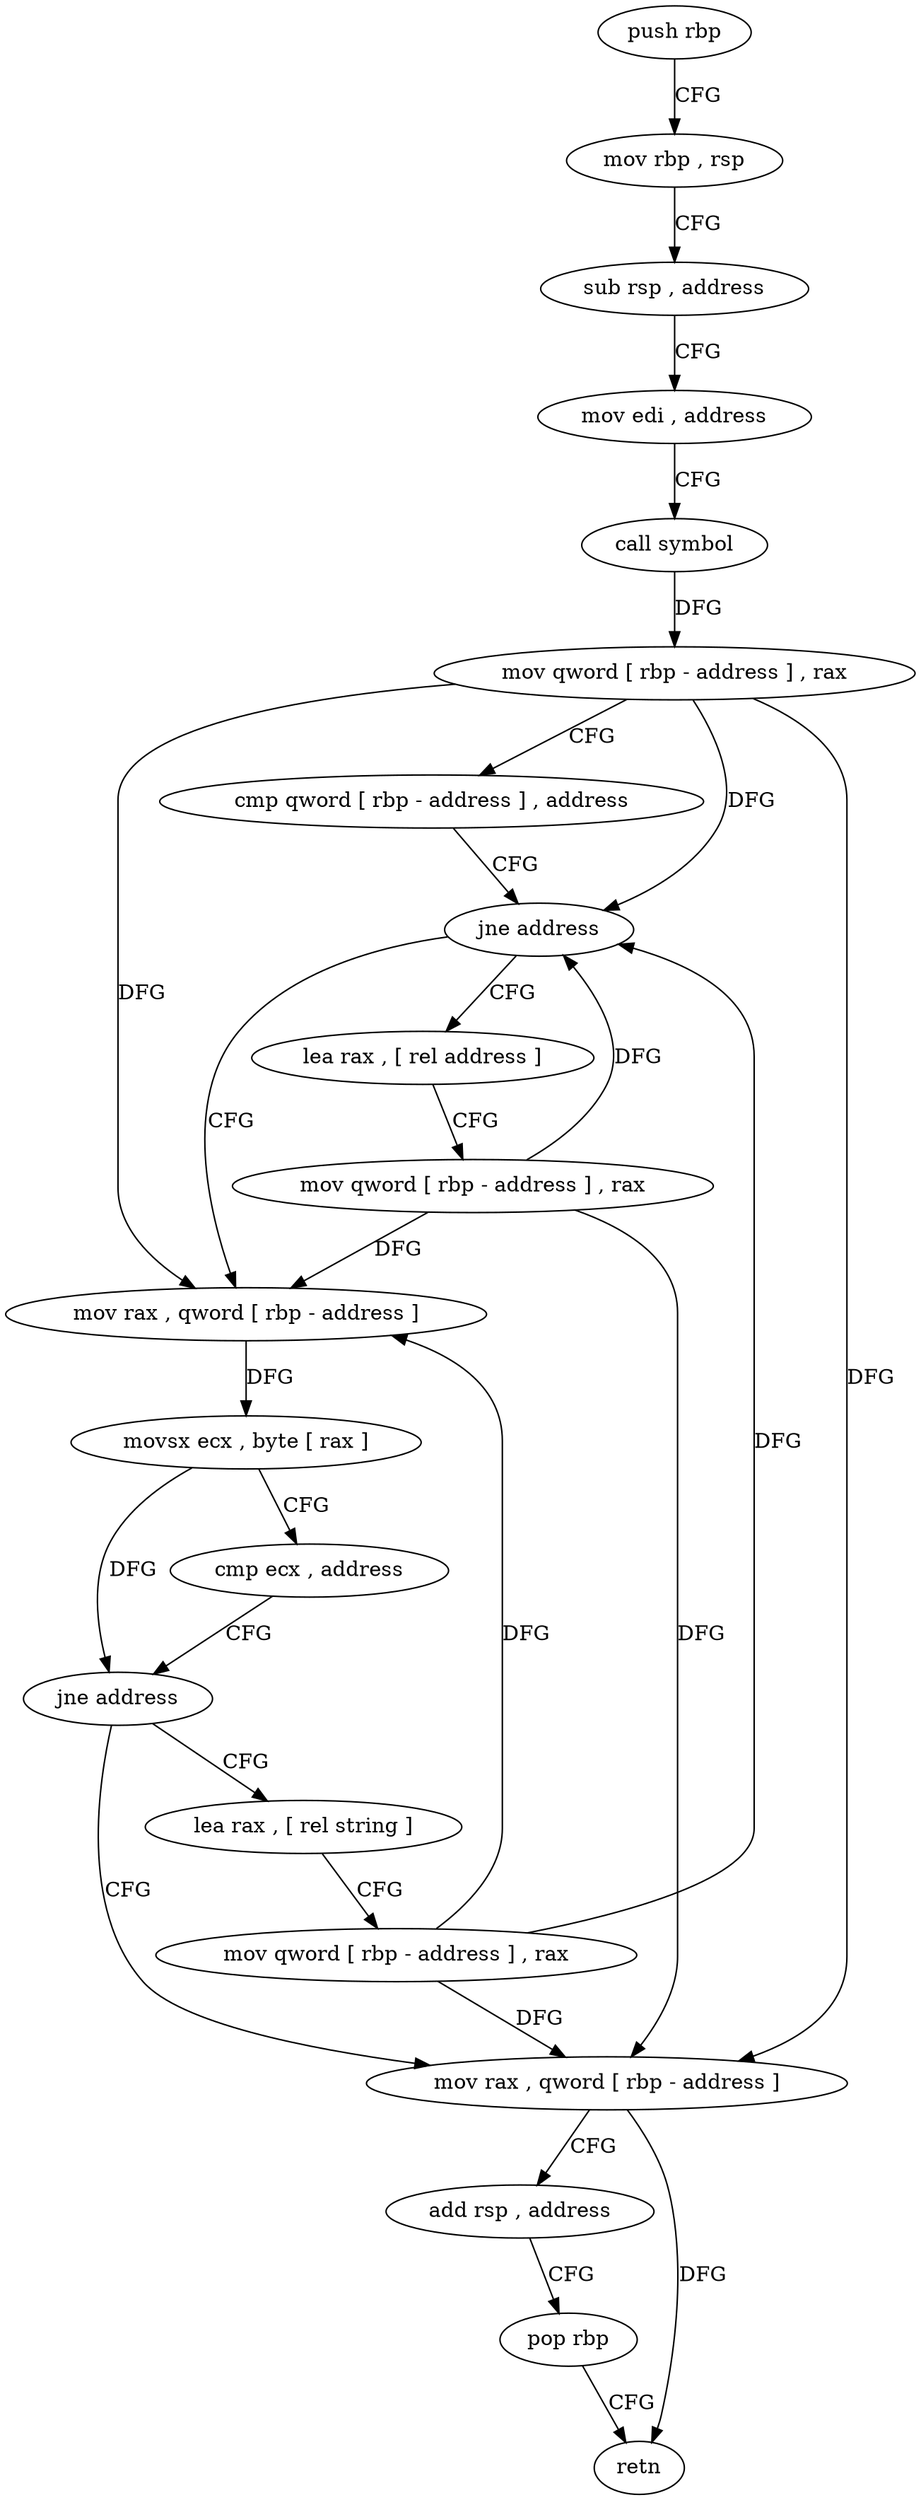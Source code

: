 digraph "func" {
"4385456" [label = "push rbp" ]
"4385457" [label = "mov rbp , rsp" ]
"4385460" [label = "sub rsp , address" ]
"4385464" [label = "mov edi , address" ]
"4385469" [label = "call symbol" ]
"4385474" [label = "mov qword [ rbp - address ] , rax" ]
"4385478" [label = "cmp qword [ rbp - address ] , address" ]
"4385483" [label = "jne address" ]
"4385500" [label = "mov rax , qword [ rbp - address ]" ]
"4385489" [label = "lea rax , [ rel address ]" ]
"4385504" [label = "movsx ecx , byte [ rax ]" ]
"4385507" [label = "cmp ecx , address" ]
"4385510" [label = "jne address" ]
"4385527" [label = "mov rax , qword [ rbp - address ]" ]
"4385516" [label = "lea rax , [ rel string ]" ]
"4385496" [label = "mov qword [ rbp - address ] , rax" ]
"4385531" [label = "add rsp , address" ]
"4385535" [label = "pop rbp" ]
"4385536" [label = "retn" ]
"4385523" [label = "mov qword [ rbp - address ] , rax" ]
"4385456" -> "4385457" [ label = "CFG" ]
"4385457" -> "4385460" [ label = "CFG" ]
"4385460" -> "4385464" [ label = "CFG" ]
"4385464" -> "4385469" [ label = "CFG" ]
"4385469" -> "4385474" [ label = "DFG" ]
"4385474" -> "4385478" [ label = "CFG" ]
"4385474" -> "4385483" [ label = "DFG" ]
"4385474" -> "4385500" [ label = "DFG" ]
"4385474" -> "4385527" [ label = "DFG" ]
"4385478" -> "4385483" [ label = "CFG" ]
"4385483" -> "4385500" [ label = "CFG" ]
"4385483" -> "4385489" [ label = "CFG" ]
"4385500" -> "4385504" [ label = "DFG" ]
"4385489" -> "4385496" [ label = "CFG" ]
"4385504" -> "4385507" [ label = "CFG" ]
"4385504" -> "4385510" [ label = "DFG" ]
"4385507" -> "4385510" [ label = "CFG" ]
"4385510" -> "4385527" [ label = "CFG" ]
"4385510" -> "4385516" [ label = "CFG" ]
"4385527" -> "4385531" [ label = "CFG" ]
"4385527" -> "4385536" [ label = "DFG" ]
"4385516" -> "4385523" [ label = "CFG" ]
"4385496" -> "4385500" [ label = "DFG" ]
"4385496" -> "4385483" [ label = "DFG" ]
"4385496" -> "4385527" [ label = "DFG" ]
"4385531" -> "4385535" [ label = "CFG" ]
"4385535" -> "4385536" [ label = "CFG" ]
"4385523" -> "4385527" [ label = "DFG" ]
"4385523" -> "4385483" [ label = "DFG" ]
"4385523" -> "4385500" [ label = "DFG" ]
}
